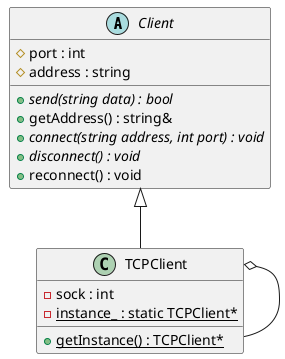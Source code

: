 @startuml





/' Objects '/

abstract class Client {
	#port : int
	#address : string

	+{abstract} send(string data) : bool
	+getAddress() : string& 
	+{abstract} connect(string address, int port) : void
	+{abstract} disconnect() : void 
	+reconnect() : void
}


class TCPClient {
	-sock : int
	-{static} instance_ : static TCPClient*

	+{static} getInstance() : TCPClient*
}





/' Inheritance relationships '/

.Client <|-- .TCPClient





/' Aggregation relationships '/

.TCPClient o-- .TCPClient






/' Nested objects '/



@enduml
